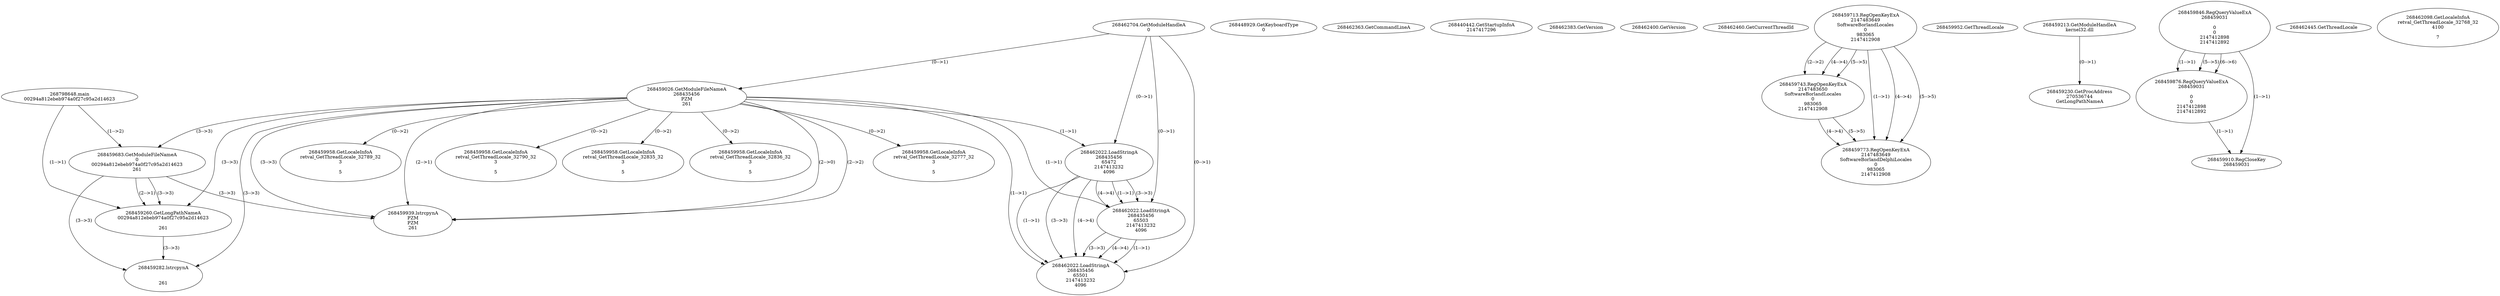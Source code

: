 // Global SCDG with merge call
digraph {
	0 [label="268798648.main
00294a812ebeb974a0f27c95a2d14623"]
	1 [label="268462704.GetModuleHandleA
0"]
	2 [label="268448929.GetKeyboardType
0"]
	3 [label="268462363.GetCommandLineA
"]
	4 [label="268440442.GetStartupInfoA
2147417296"]
	5 [label="268462383.GetVersion
"]
	6 [label="268462400.GetVersion
"]
	7 [label="268462460.GetCurrentThreadId
"]
	8 [label="268459026.GetModuleFileNameA
268435456
PZM
261"]
	1 -> 8 [label="(0-->1)"]
	9 [label="268459683.GetModuleFileNameA
0
00294a812ebeb974a0f27c95a2d14623
261"]
	0 -> 9 [label="(1-->2)"]
	8 -> 9 [label="(3-->3)"]
	10 [label="268459713.RegOpenKeyExA
2147483649
Software\Borland\Locales
0
983065
2147412908"]
	11 [label="268459743.RegOpenKeyExA
2147483650
Software\Borland\Locales
0
983065
2147412908"]
	10 -> 11 [label="(2-->2)"]
	10 -> 11 [label="(4-->4)"]
	10 -> 11 [label="(5-->5)"]
	12 [label="268459773.RegOpenKeyExA
2147483649
Software\Borland\Delphi\Locales
0
983065
2147412908"]
	10 -> 12 [label="(1-->1)"]
	10 -> 12 [label="(4-->4)"]
	11 -> 12 [label="(4-->4)"]
	10 -> 12 [label="(5-->5)"]
	11 -> 12 [label="(5-->5)"]
	13 [label="268459939.lstrcpynA
PZM
PZM
261"]
	8 -> 13 [label="(2-->1)"]
	8 -> 13 [label="(2-->2)"]
	8 -> 13 [label="(3-->3)"]
	9 -> 13 [label="(3-->3)"]
	8 -> 13 [label="(2-->0)"]
	14 [label="268459952.GetThreadLocale
"]
	15 [label="268459958.GetLocaleInfoA
retval_GetThreadLocale_32777_32
3

5"]
	8 -> 15 [label="(0-->2)"]
	16 [label="268462022.LoadStringA
268435456
65472
2147413232
4096"]
	1 -> 16 [label="(0-->1)"]
	8 -> 16 [label="(1-->1)"]
	17 [label="268462022.LoadStringA
268435456
65503
2147413232
4096"]
	1 -> 17 [label="(0-->1)"]
	8 -> 17 [label="(1-->1)"]
	16 -> 17 [label="(1-->1)"]
	16 -> 17 [label="(3-->3)"]
	16 -> 17 [label="(4-->4)"]
	18 [label="268459213.GetModuleHandleA
kernel32.dll"]
	19 [label="268459230.GetProcAddress
270536744
GetLongPathNameA"]
	18 -> 19 [label="(0-->1)"]
	20 [label="268459260.GetLongPathNameA
00294a812ebeb974a0f27c95a2d14623

261"]
	0 -> 20 [label="(1-->1)"]
	9 -> 20 [label="(2-->1)"]
	8 -> 20 [label="(3-->3)"]
	9 -> 20 [label="(3-->3)"]
	21 [label="268459282.lstrcpynA


261"]
	8 -> 21 [label="(3-->3)"]
	9 -> 21 [label="(3-->3)"]
	20 -> 21 [label="(3-->3)"]
	22 [label="268459846.RegQueryValueExA
268459031

0
0
2147412898
2147412892"]
	23 [label="268459876.RegQueryValueExA
268459031

0
0
2147412898
2147412892"]
	22 -> 23 [label="(1-->1)"]
	22 -> 23 [label="(5-->5)"]
	22 -> 23 [label="(6-->6)"]
	24 [label="268459910.RegCloseKey
268459031"]
	22 -> 24 [label="(1-->1)"]
	23 -> 24 [label="(1-->1)"]
	25 [label="268459958.GetLocaleInfoA
retval_GetThreadLocale_32789_32
3

5"]
	8 -> 25 [label="(0-->2)"]
	26 [label="268462022.LoadStringA
268435456
65501
2147413232
4096"]
	1 -> 26 [label="(0-->1)"]
	8 -> 26 [label="(1-->1)"]
	16 -> 26 [label="(1-->1)"]
	17 -> 26 [label="(1-->1)"]
	16 -> 26 [label="(3-->3)"]
	17 -> 26 [label="(3-->3)"]
	16 -> 26 [label="(4-->4)"]
	17 -> 26 [label="(4-->4)"]
	27 [label="268459958.GetLocaleInfoA
retval_GetThreadLocale_32790_32
3

5"]
	8 -> 27 [label="(0-->2)"]
	28 [label="268459958.GetLocaleInfoA
retval_GetThreadLocale_32835_32
3

5"]
	8 -> 28 [label="(0-->2)"]
	29 [label="268462445.GetThreadLocale
"]
	30 [label="268462098.GetLocaleInfoA
retval_GetThreadLocale_32768_32
4100

7"]
	31 [label="268459958.GetLocaleInfoA
retval_GetThreadLocale_32836_32
3

5"]
	8 -> 31 [label="(0-->2)"]
}
